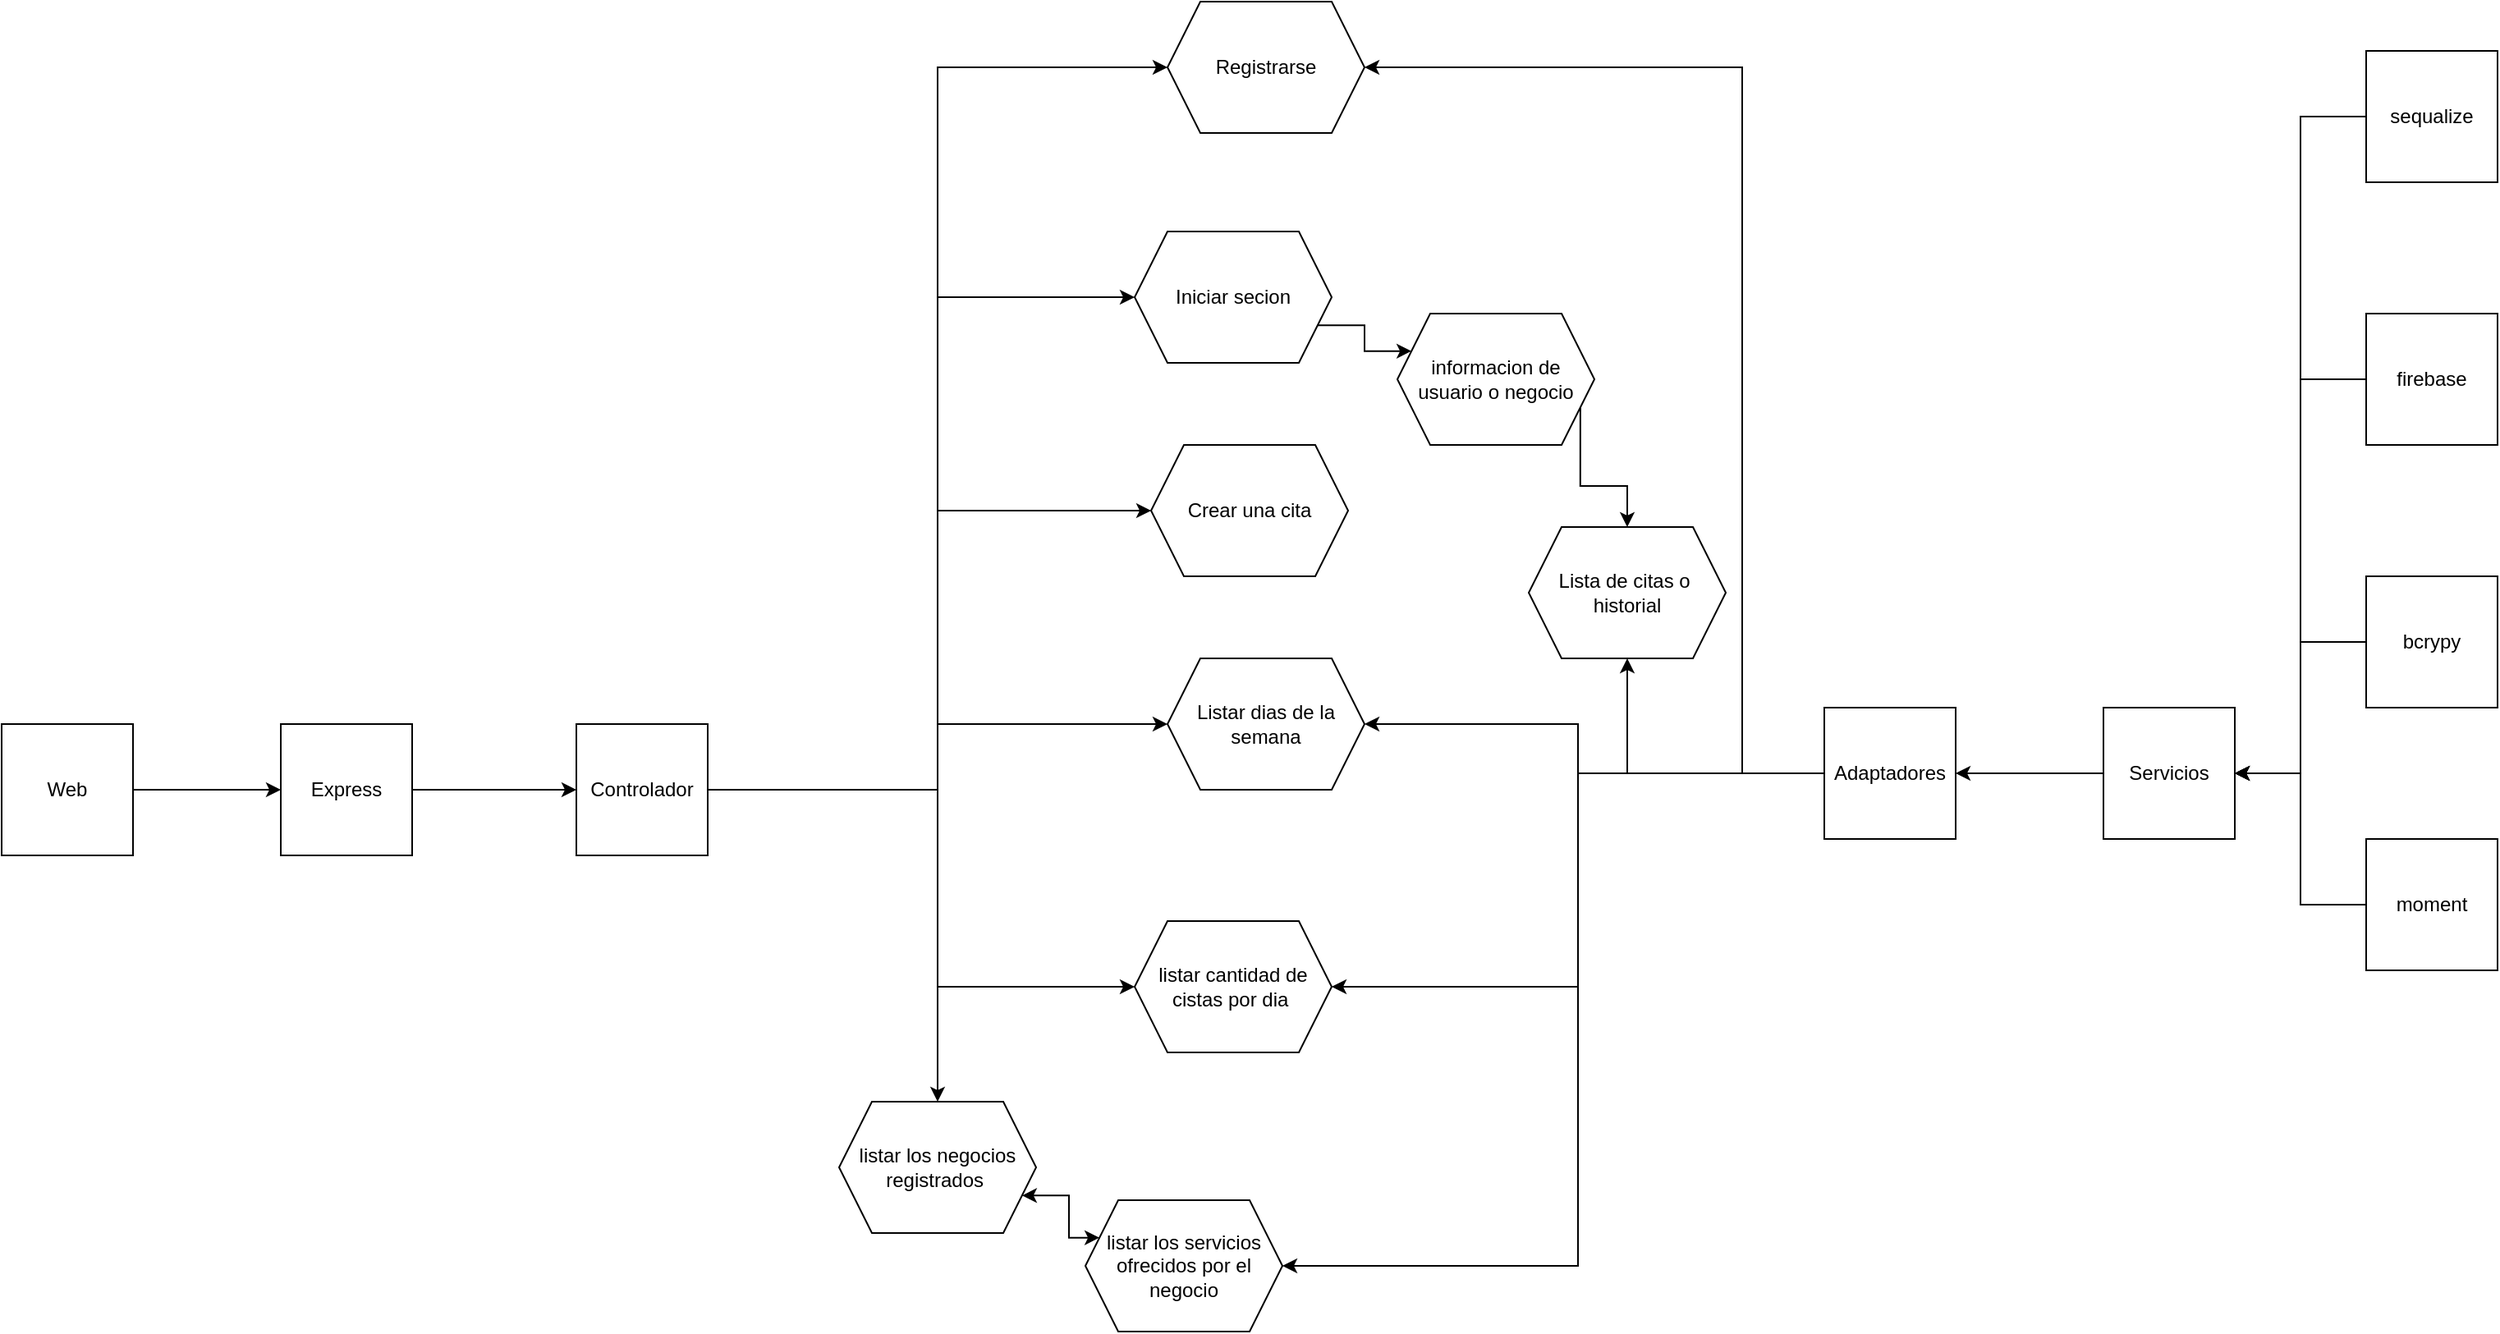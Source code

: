 <mxfile version="14.5.1" type="device"><diagram id="2zMnGyqtQvNV8IM1FPE7" name="Página-1"><mxGraphModel dx="1102" dy="626" grid="1" gridSize="10" guides="1" tooltips="1" connect="1" arrows="1" fold="1" page="1" pageScale="1" pageWidth="1600" pageHeight="900" math="0" shadow="0"><root><mxCell id="0"/><mxCell id="1" parent="0"/><mxCell id="f0LEkrv3Zoee6neo1vO4-4" style="edgeStyle=orthogonalEdgeStyle;rounded=0;orthogonalLoop=1;jettySize=auto;html=1;exitX=1;exitY=0.5;exitDx=0;exitDy=0;entryX=0;entryY=0.5;entryDx=0;entryDy=0;" parent="1" source="f0LEkrv3Zoee6neo1vO4-1" target="f0LEkrv3Zoee6neo1vO4-2" edge="1"><mxGeometry relative="1" as="geometry"/></mxCell><mxCell id="f0LEkrv3Zoee6neo1vO4-1" value="Web" style="whiteSpace=wrap;html=1;aspect=fixed;" parent="1" vertex="1"><mxGeometry x="40" y="480" width="80" height="80" as="geometry"/></mxCell><mxCell id="f0LEkrv3Zoee6neo1vO4-10" style="edgeStyle=orthogonalEdgeStyle;rounded=0;orthogonalLoop=1;jettySize=auto;html=1;exitX=1;exitY=0.5;exitDx=0;exitDy=0;startArrow=none;startFill=0;" parent="1" source="f0LEkrv3Zoee6neo1vO4-2" edge="1"><mxGeometry relative="1" as="geometry"><mxPoint x="390" y="520" as="targetPoint"/></mxGeometry></mxCell><mxCell id="f0LEkrv3Zoee6neo1vO4-2" value="Express" style="whiteSpace=wrap;html=1;aspect=fixed;" parent="1" vertex="1"><mxGeometry x="210" y="480" width="80" height="80" as="geometry"/></mxCell><mxCell id="f0LEkrv3Zoee6neo1vO4-20" style="edgeStyle=orthogonalEdgeStyle;rounded=0;orthogonalLoop=1;jettySize=auto;html=1;exitX=1;exitY=0.5;exitDx=0;exitDy=0;startArrow=none;startFill=0;" parent="1" source="f0LEkrv3Zoee6neo1vO4-11" target="f0LEkrv3Zoee6neo1vO4-18" edge="1"><mxGeometry relative="1" as="geometry"/></mxCell><mxCell id="f0LEkrv3Zoee6neo1vO4-21" style="edgeStyle=orthogonalEdgeStyle;rounded=0;orthogonalLoop=1;jettySize=auto;html=1;exitX=1;exitY=0.5;exitDx=0;exitDy=0;entryX=0;entryY=0.5;entryDx=0;entryDy=0;startArrow=none;startFill=0;" parent="1" source="f0LEkrv3Zoee6neo1vO4-11" target="f0LEkrv3Zoee6neo1vO4-16" edge="1"><mxGeometry relative="1" as="geometry"><Array as="points"><mxPoint x="610" y="520"/><mxPoint x="610" y="640"/></Array></mxGeometry></mxCell><mxCell id="f0LEkrv3Zoee6neo1vO4-22" style="edgeStyle=orthogonalEdgeStyle;rounded=0;orthogonalLoop=1;jettySize=auto;html=1;exitX=1;exitY=0.5;exitDx=0;exitDy=0;entryX=0;entryY=0.5;entryDx=0;entryDy=0;startArrow=none;startFill=0;" parent="1" source="f0LEkrv3Zoee6neo1vO4-11" target="f0LEkrv3Zoee6neo1vO4-15" edge="1"><mxGeometry relative="1" as="geometry"/></mxCell><mxCell id="RAN-f3Ck75JtWcM5IFMp-1" style="edgeStyle=orthogonalEdgeStyle;rounded=0;orthogonalLoop=1;jettySize=auto;html=1;exitX=1;exitY=0.5;exitDx=0;exitDy=0;entryX=0;entryY=0.5;entryDx=0;entryDy=0;" edge="1" parent="1" source="f0LEkrv3Zoee6neo1vO4-11" target="f0LEkrv3Zoee6neo1vO4-23"><mxGeometry relative="1" as="geometry"><Array as="points"><mxPoint x="610" y="520"/><mxPoint x="610" y="350"/></Array></mxGeometry></mxCell><mxCell id="RAN-f3Ck75JtWcM5IFMp-2" style="edgeStyle=orthogonalEdgeStyle;rounded=0;orthogonalLoop=1;jettySize=auto;html=1;exitX=1;exitY=0.5;exitDx=0;exitDy=0;entryX=0;entryY=0.5;entryDx=0;entryDy=0;" edge="1" parent="1" source="f0LEkrv3Zoee6neo1vO4-11" target="f0LEkrv3Zoee6neo1vO4-14"><mxGeometry relative="1" as="geometry"><Array as="points"><mxPoint x="610" y="520"/><mxPoint x="610" y="220"/></Array></mxGeometry></mxCell><mxCell id="RAN-f3Ck75JtWcM5IFMp-3" style="edgeStyle=orthogonalEdgeStyle;rounded=0;orthogonalLoop=1;jettySize=auto;html=1;exitX=1;exitY=0.5;exitDx=0;exitDy=0;entryX=0;entryY=0.5;entryDx=0;entryDy=0;startArrow=none;startFill=0;" edge="1" parent="1" source="f0LEkrv3Zoee6neo1vO4-11" target="f0LEkrv3Zoee6neo1vO4-27"><mxGeometry relative="1" as="geometry"/></mxCell><mxCell id="f0LEkrv3Zoee6neo1vO4-11" value="Controlador" style="whiteSpace=wrap;html=1;aspect=fixed;" parent="1" vertex="1"><mxGeometry x="390" y="480" width="80" height="80" as="geometry"/></mxCell><mxCell id="f0LEkrv3Zoee6neo1vO4-26" style="edgeStyle=orthogonalEdgeStyle;rounded=0;orthogonalLoop=1;jettySize=auto;html=1;exitX=0;exitY=0.5;exitDx=0;exitDy=0;entryX=1;entryY=0.5;entryDx=0;entryDy=0;startArrow=none;startFill=0;" parent="1" source="f0LEkrv3Zoee6neo1vO4-13" target="f0LEkrv3Zoee6neo1vO4-25" edge="1"><mxGeometry relative="1" as="geometry"/></mxCell><mxCell id="f0LEkrv3Zoee6neo1vO4-13" value="sequalize" style="whiteSpace=wrap;html=1;aspect=fixed;" parent="1" vertex="1"><mxGeometry x="1480" y="70" width="80" height="80" as="geometry"/></mxCell><mxCell id="RAN-f3Ck75JtWcM5IFMp-5" style="edgeStyle=orthogonalEdgeStyle;rounded=0;orthogonalLoop=1;jettySize=auto;html=1;exitX=1;exitY=0.75;exitDx=0;exitDy=0;entryX=0;entryY=0.25;entryDx=0;entryDy=0;" edge="1" parent="1" source="f0LEkrv3Zoee6neo1vO4-14" target="RAN-f3Ck75JtWcM5IFMp-4"><mxGeometry relative="1" as="geometry"/></mxCell><mxCell id="f0LEkrv3Zoee6neo1vO4-14" value="Iniciar secion" style="shape=hexagon;perimeter=hexagonPerimeter2;whiteSpace=wrap;html=1;fixedSize=1;" parent="1" vertex="1"><mxGeometry x="730" y="180" width="120" height="80" as="geometry"/></mxCell><mxCell id="RAN-f3Ck75JtWcM5IFMp-12" style="edgeStyle=orthogonalEdgeStyle;rounded=0;orthogonalLoop=1;jettySize=auto;html=1;exitX=1;exitY=0.5;exitDx=0;exitDy=0;entryX=0;entryY=0.5;entryDx=0;entryDy=0;startArrow=classic;startFill=1;endArrow=none;endFill=0;" edge="1" parent="1" source="f0LEkrv3Zoee6neo1vO4-15" target="RAN-f3Ck75JtWcM5IFMp-8"><mxGeometry relative="1" as="geometry"><Array as="points"><mxPoint x="1000" y="480"/><mxPoint x="1000" y="510"/></Array></mxGeometry></mxCell><mxCell id="f0LEkrv3Zoee6neo1vO4-15" value="Listar dias de la semana" style="shape=hexagon;perimeter=hexagonPerimeter2;whiteSpace=wrap;html=1;fixedSize=1;" parent="1" vertex="1"><mxGeometry x="750" y="440" width="120" height="80" as="geometry"/></mxCell><mxCell id="RAN-f3Ck75JtWcM5IFMp-10" style="edgeStyle=orthogonalEdgeStyle;rounded=0;orthogonalLoop=1;jettySize=auto;html=1;exitX=1;exitY=0.5;exitDx=0;exitDy=0;startArrow=classic;startFill=1;endArrow=none;endFill=0;" edge="1" parent="1" source="f0LEkrv3Zoee6neo1vO4-16"><mxGeometry relative="1" as="geometry"><mxPoint x="1180" y="510" as="targetPoint"/><Array as="points"><mxPoint x="1000" y="640"/><mxPoint x="1000" y="510"/></Array></mxGeometry></mxCell><mxCell id="f0LEkrv3Zoee6neo1vO4-16" value="listar cantidad de cistas por dia&amp;nbsp;" style="shape=hexagon;perimeter=hexagonPerimeter2;whiteSpace=wrap;html=1;fixedSize=1;" parent="1" vertex="1"><mxGeometry x="730" y="600" width="120" height="80" as="geometry"/></mxCell><mxCell id="RAN-f3Ck75JtWcM5IFMp-9" style="edgeStyle=orthogonalEdgeStyle;rounded=0;orthogonalLoop=1;jettySize=auto;html=1;exitX=1;exitY=0.5;exitDx=0;exitDy=0;entryX=0;entryY=0.5;entryDx=0;entryDy=0;startArrow=classic;startFill=1;endArrow=none;endFill=0;" edge="1" parent="1" source="f0LEkrv3Zoee6neo1vO4-17" target="RAN-f3Ck75JtWcM5IFMp-8"><mxGeometry relative="1" as="geometry"><Array as="points"><mxPoint x="1000" y="810"/><mxPoint x="1000" y="510"/></Array></mxGeometry></mxCell><mxCell id="f0LEkrv3Zoee6neo1vO4-17" value="listar los servicios ofrecidos por el negocio" style="shape=hexagon;perimeter=hexagonPerimeter2;whiteSpace=wrap;html=1;fixedSize=1;" parent="1" vertex="1"><mxGeometry x="700" y="770" width="120" height="80" as="geometry"/></mxCell><mxCell id="f0LEkrv3Zoee6neo1vO4-19" style="edgeStyle=orthogonalEdgeStyle;rounded=0;orthogonalLoop=1;jettySize=auto;html=1;exitX=1;exitY=0.75;exitDx=0;exitDy=0;entryX=0;entryY=0.25;entryDx=0;entryDy=0;startArrow=classic;startFill=1;" parent="1" source="f0LEkrv3Zoee6neo1vO4-18" target="f0LEkrv3Zoee6neo1vO4-17" edge="1"><mxGeometry relative="1" as="geometry"/></mxCell><mxCell id="f0LEkrv3Zoee6neo1vO4-18" value="listar los negocios registrados&amp;nbsp;" style="shape=hexagon;perimeter=hexagonPerimeter2;whiteSpace=wrap;html=1;fixedSize=1;" parent="1" vertex="1"><mxGeometry x="550" y="710" width="120" height="80" as="geometry"/></mxCell><mxCell id="f0LEkrv3Zoee6neo1vO4-23" value="Crear una cita" style="shape=hexagon;perimeter=hexagonPerimeter2;whiteSpace=wrap;html=1;fixedSize=1;" parent="1" vertex="1"><mxGeometry x="740" y="310" width="120" height="80" as="geometry"/></mxCell><mxCell id="RAN-f3Ck75JtWcM5IFMp-19" style="edgeStyle=orthogonalEdgeStyle;rounded=0;orthogonalLoop=1;jettySize=auto;html=1;exitX=0;exitY=0.5;exitDx=0;exitDy=0;entryX=1;entryY=0.5;entryDx=0;entryDy=0;startArrow=none;startFill=0;" edge="1" parent="1" source="f0LEkrv3Zoee6neo1vO4-24" target="f0LEkrv3Zoee6neo1vO4-25"><mxGeometry relative="1" as="geometry"><mxPoint x="1500" y="520" as="targetPoint"/></mxGeometry></mxCell><mxCell id="f0LEkrv3Zoee6neo1vO4-24" value="firebase" style="whiteSpace=wrap;html=1;aspect=fixed;" parent="1" vertex="1"><mxGeometry x="1480" y="230" width="80" height="80" as="geometry"/></mxCell><mxCell id="f0LEkrv3Zoee6neo1vO4-25" value="Servicios" style="whiteSpace=wrap;html=1;aspect=fixed;" parent="1" vertex="1"><mxGeometry x="1320" y="470" width="80" height="80" as="geometry"/></mxCell><mxCell id="RAN-f3Ck75JtWcM5IFMp-13" style="edgeStyle=orthogonalEdgeStyle;rounded=0;orthogonalLoop=1;jettySize=auto;html=1;exitX=1;exitY=0.5;exitDx=0;exitDy=0;entryX=0;entryY=0.5;entryDx=0;entryDy=0;startArrow=classic;startFill=1;endArrow=none;endFill=0;" edge="1" parent="1" source="f0LEkrv3Zoee6neo1vO4-27" target="RAN-f3Ck75JtWcM5IFMp-8"><mxGeometry relative="1" as="geometry"><Array as="points"><mxPoint x="1100" y="80"/><mxPoint x="1100" y="510"/></Array></mxGeometry></mxCell><mxCell id="f0LEkrv3Zoee6neo1vO4-27" value="Registrarse" style="shape=hexagon;perimeter=hexagonPerimeter2;whiteSpace=wrap;html=1;fixedSize=1;" parent="1" vertex="1"><mxGeometry x="750" y="40" width="120" height="80" as="geometry"/></mxCell><mxCell id="RAN-f3Ck75JtWcM5IFMp-7" style="edgeStyle=orthogonalEdgeStyle;rounded=0;orthogonalLoop=1;jettySize=auto;html=1;exitX=1;exitY=0.75;exitDx=0;exitDy=0;" edge="1" parent="1" source="RAN-f3Ck75JtWcM5IFMp-4" target="RAN-f3Ck75JtWcM5IFMp-6"><mxGeometry relative="1" as="geometry"/></mxCell><mxCell id="RAN-f3Ck75JtWcM5IFMp-4" value="informacion de usuario o negocio" style="shape=hexagon;perimeter=hexagonPerimeter2;whiteSpace=wrap;html=1;fixedSize=1;" vertex="1" parent="1"><mxGeometry x="890" y="230" width="120" height="80" as="geometry"/></mxCell><mxCell id="RAN-f3Ck75JtWcM5IFMp-11" style="edgeStyle=orthogonalEdgeStyle;rounded=0;orthogonalLoop=1;jettySize=auto;html=1;exitX=0.5;exitY=1;exitDx=0;exitDy=0;entryX=0;entryY=0.5;entryDx=0;entryDy=0;startArrow=classic;startFill=1;endArrow=none;endFill=0;" edge="1" parent="1" source="RAN-f3Ck75JtWcM5IFMp-6" target="RAN-f3Ck75JtWcM5IFMp-8"><mxGeometry relative="1" as="geometry"><mxPoint x="1180" y="520" as="targetPoint"/><Array as="points"><mxPoint x="1030" y="510"/></Array></mxGeometry></mxCell><mxCell id="RAN-f3Ck75JtWcM5IFMp-6" value="Lista de citas o&amp;nbsp; historial" style="shape=hexagon;perimeter=hexagonPerimeter2;whiteSpace=wrap;html=1;fixedSize=1;" vertex="1" parent="1"><mxGeometry x="970" y="360" width="120" height="80" as="geometry"/></mxCell><mxCell id="RAN-f3Ck75JtWcM5IFMp-14" style="edgeStyle=orthogonalEdgeStyle;rounded=0;orthogonalLoop=1;jettySize=auto;html=1;exitX=1;exitY=0.5;exitDx=0;exitDy=0;entryX=0;entryY=0.5;entryDx=0;entryDy=0;endArrow=none;endFill=0;startArrow=classic;startFill=1;" edge="1" parent="1" source="RAN-f3Ck75JtWcM5IFMp-8" target="f0LEkrv3Zoee6neo1vO4-25"><mxGeometry relative="1" as="geometry"/></mxCell><mxCell id="RAN-f3Ck75JtWcM5IFMp-8" value="Adaptadores" style="whiteSpace=wrap;html=1;aspect=fixed;" vertex="1" parent="1"><mxGeometry x="1150" y="470" width="80" height="80" as="geometry"/></mxCell><mxCell id="RAN-f3Ck75JtWcM5IFMp-18" style="edgeStyle=orthogonalEdgeStyle;rounded=0;orthogonalLoop=1;jettySize=auto;html=1;exitX=0;exitY=0.5;exitDx=0;exitDy=0;entryX=1;entryY=0.5;entryDx=0;entryDy=0;startArrow=none;startFill=0;endArrow=classic;endFill=1;" edge="1" parent="1" source="RAN-f3Ck75JtWcM5IFMp-15" target="f0LEkrv3Zoee6neo1vO4-25"><mxGeometry relative="1" as="geometry"/></mxCell><mxCell id="RAN-f3Ck75JtWcM5IFMp-15" value="bcrypy" style="whiteSpace=wrap;html=1;aspect=fixed;" vertex="1" parent="1"><mxGeometry x="1480" y="390" width="80" height="80" as="geometry"/></mxCell><mxCell id="RAN-f3Ck75JtWcM5IFMp-17" style="edgeStyle=orthogonalEdgeStyle;rounded=0;orthogonalLoop=1;jettySize=auto;html=1;exitX=0;exitY=0.5;exitDx=0;exitDy=0;entryX=1;entryY=0.5;entryDx=0;entryDy=0;startArrow=none;startFill=0;endArrow=classic;endFill=1;" edge="1" parent="1" source="RAN-f3Ck75JtWcM5IFMp-16" target="f0LEkrv3Zoee6neo1vO4-25"><mxGeometry relative="1" as="geometry"/></mxCell><mxCell id="RAN-f3Ck75JtWcM5IFMp-16" value="moment" style="whiteSpace=wrap;html=1;aspect=fixed;" vertex="1" parent="1"><mxGeometry x="1480" y="550" width="80" height="80" as="geometry"/></mxCell></root></mxGraphModel></diagram></mxfile>